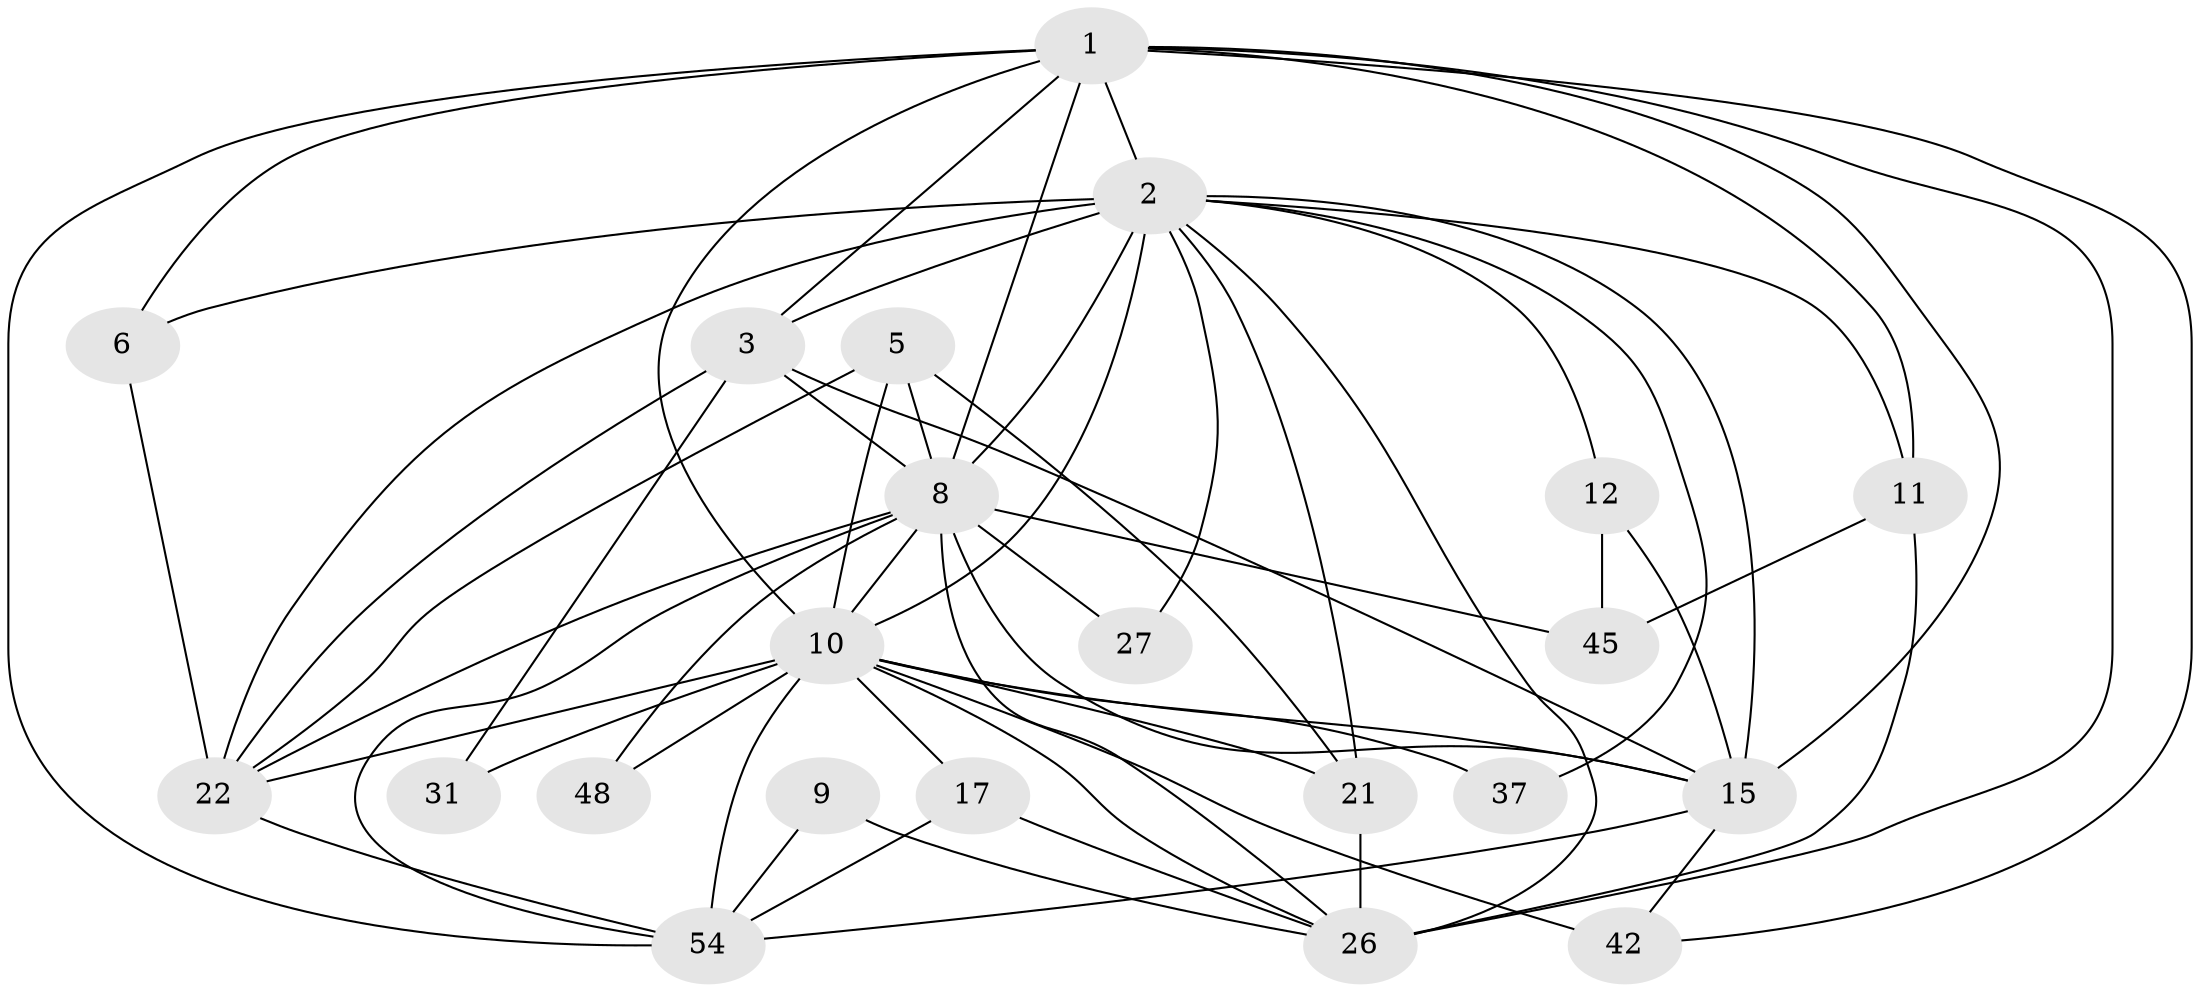 // original degree distribution, {3: 0.32142857142857145, 7: 0.08928571428571429, 4: 0.14285714285714285, 6: 0.08928571428571429, 2: 0.16071428571428573, 5: 0.19642857142857142}
// Generated by graph-tools (version 1.1) at 2025/18/03/04/25 18:18:40]
// undirected, 22 vertices, 61 edges
graph export_dot {
graph [start="1"]
  node [color=gray90,style=filled];
  1 [super="+24+51"];
  2 [super="+4+35+33+18"];
  3 [super="+38+13"];
  5 [super="+29+7+25"];
  6 [super="+47"];
  8 [super="+19+53"];
  9;
  10 [super="+40+20+16+34"];
  11 [super="+41"];
  12 [super="+56"];
  15 [super="+32"];
  17 [super="+23"];
  21 [super="+49"];
  22 [super="+28+30"];
  26 [super="+44"];
  27;
  31;
  37;
  42;
  45;
  48 [super="+52"];
  54;
  1 -- 2 [weight=2];
  1 -- 42;
  1 -- 6;
  1 -- 8;
  1 -- 10 [weight=2];
  1 -- 11;
  1 -- 15;
  1 -- 26;
  1 -- 3;
  1 -- 54;
  2 -- 6 [weight=2];
  2 -- 3 [weight=2];
  2 -- 12 [weight=2];
  2 -- 21;
  2 -- 22 [weight=2];
  2 -- 27;
  2 -- 37;
  2 -- 11;
  2 -- 15;
  2 -- 8;
  2 -- 26;
  2 -- 10;
  3 -- 15 [weight=2];
  3 -- 22 [weight=2];
  3 -- 8;
  3 -- 31;
  5 -- 21;
  5 -- 10;
  5 -- 8;
  5 -- 22;
  6 -- 22;
  8 -- 26;
  8 -- 45;
  8 -- 48;
  8 -- 54;
  8 -- 27;
  8 -- 22;
  8 -- 10 [weight=2];
  8 -- 15;
  9 -- 54;
  9 -- 26;
  10 -- 26;
  10 -- 37;
  10 -- 42 [weight=2];
  10 -- 21;
  10 -- 48 [weight=2];
  10 -- 15;
  10 -- 17;
  10 -- 22;
  10 -- 54;
  10 -- 31;
  11 -- 26;
  11 -- 45;
  12 -- 45;
  12 -- 15;
  15 -- 42;
  15 -- 54;
  17 -- 54;
  17 -- 26;
  21 -- 26 [weight=2];
  22 -- 54;
}
